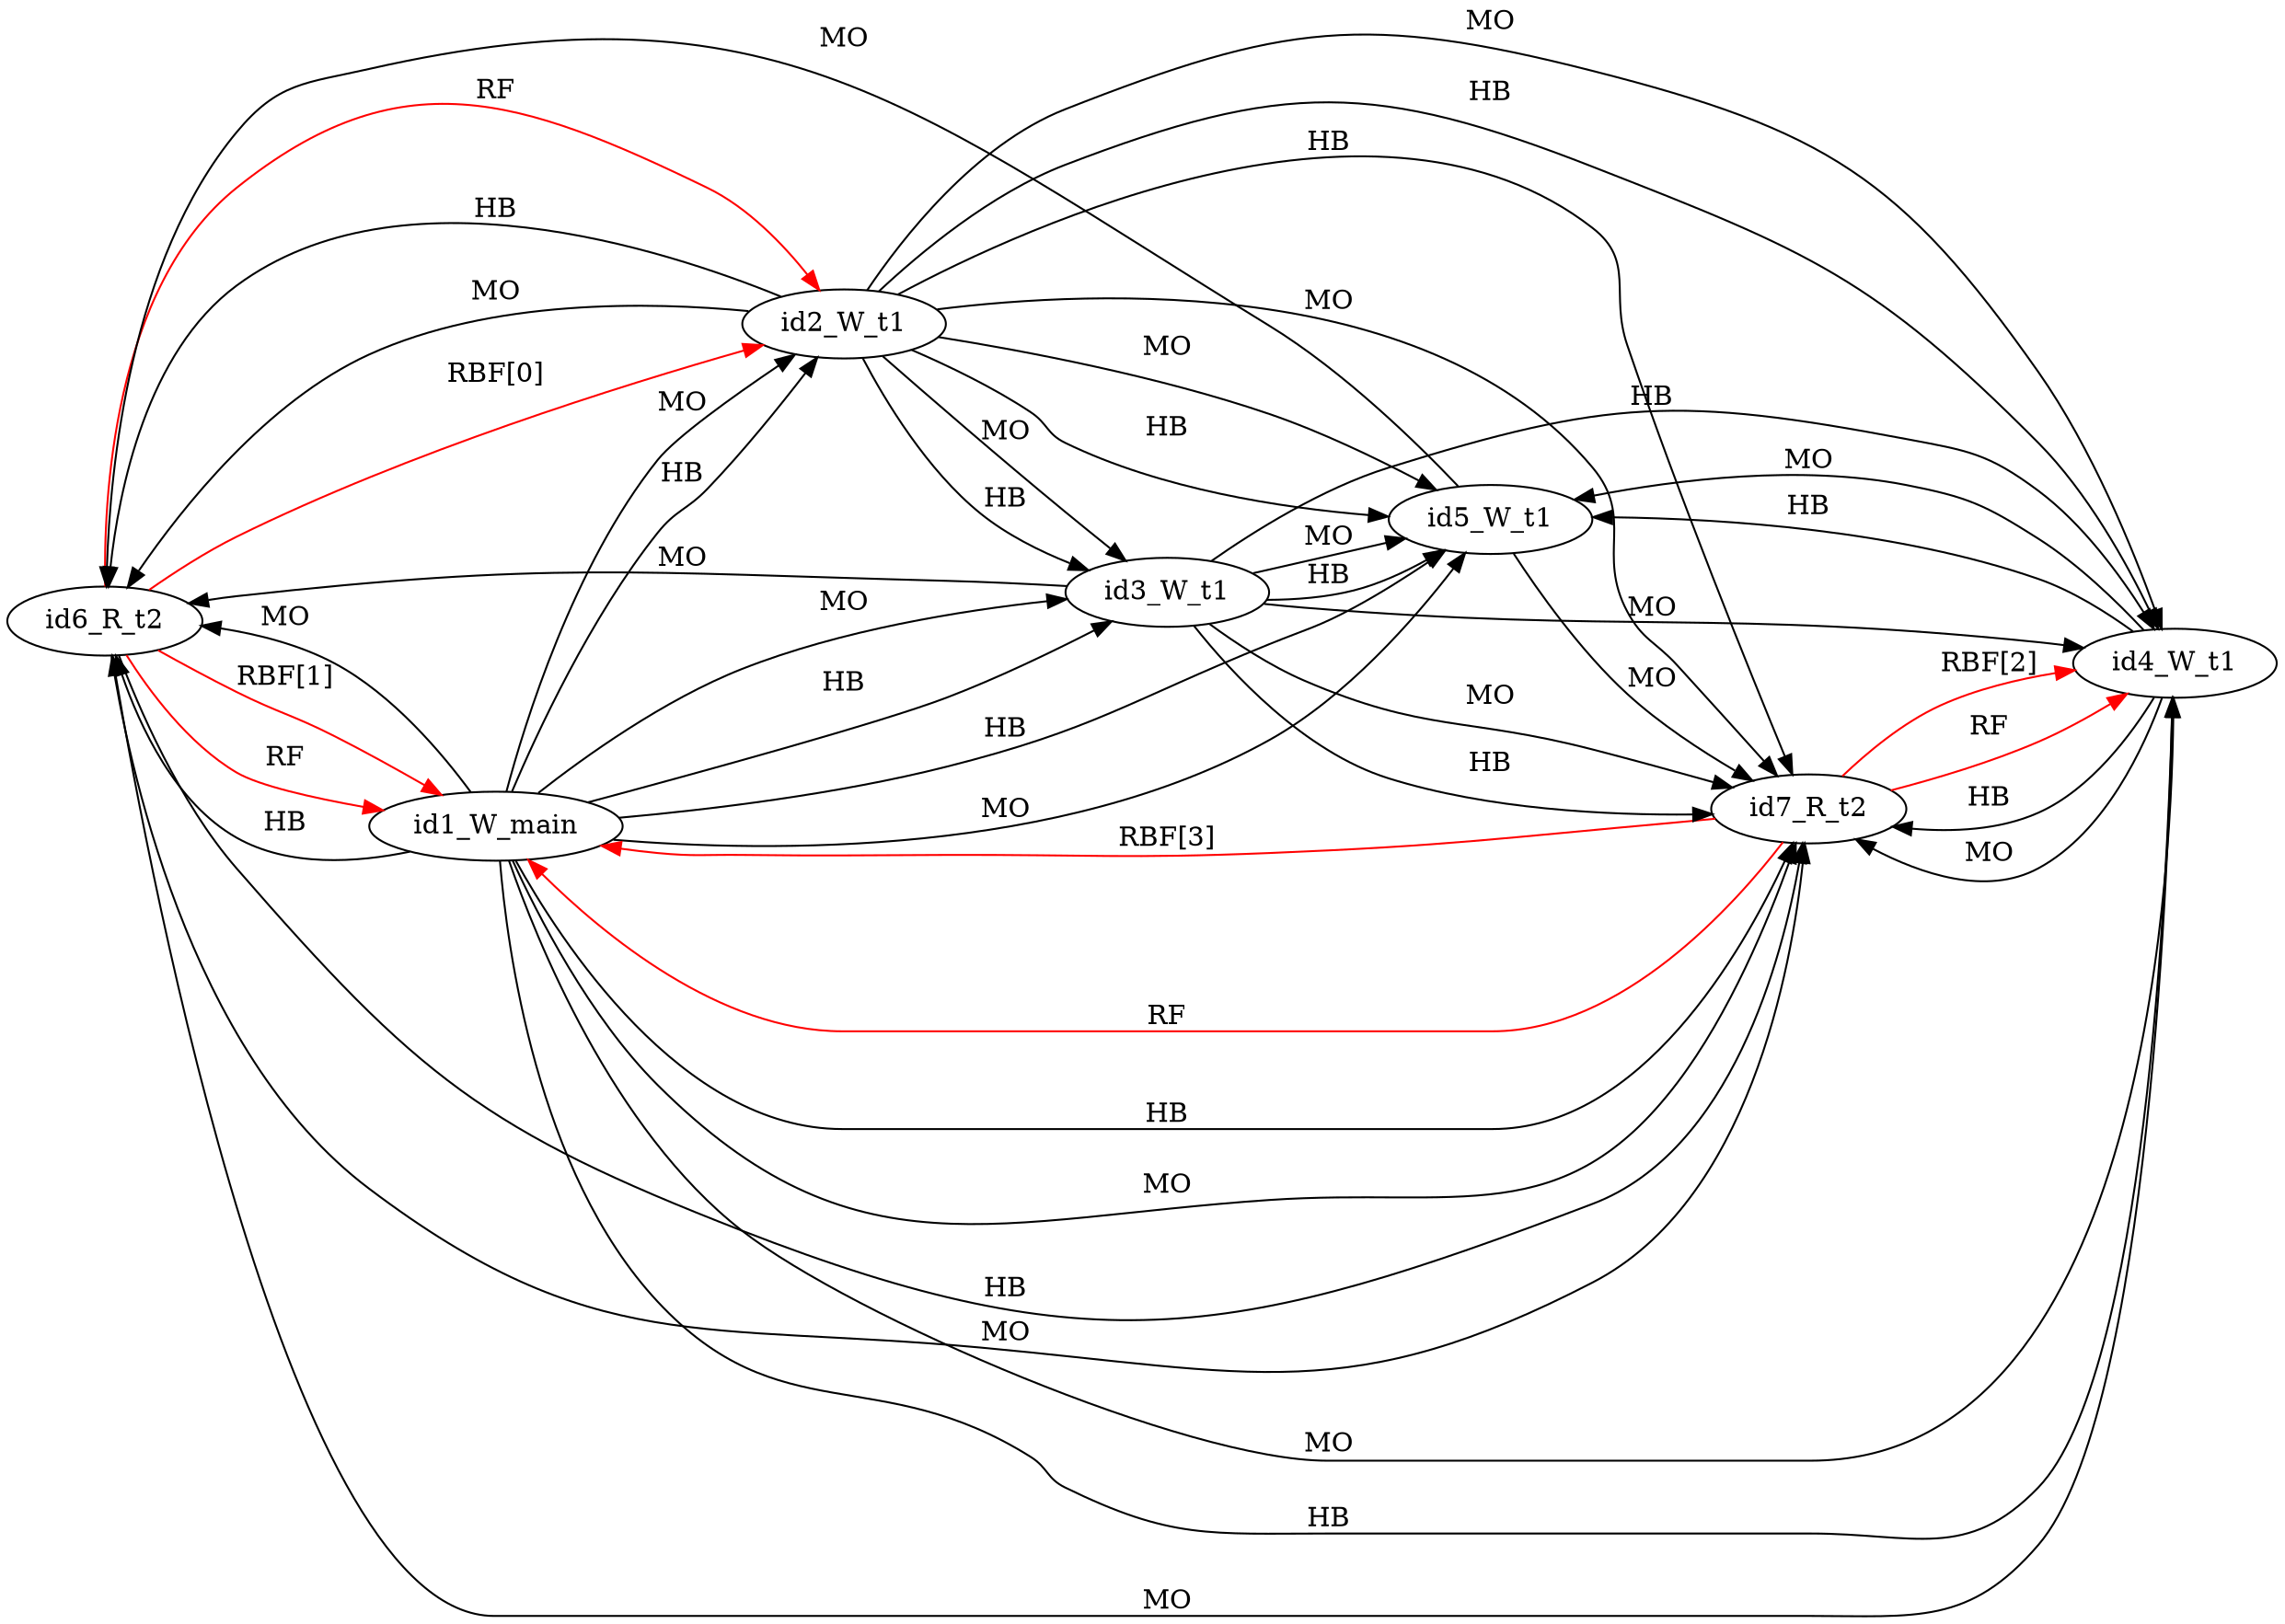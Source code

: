 digraph memory_model {
rankdir=LR;
id6_R_t2 -> id1_W_main [label = "RBF[1]", color="red"];
id6_R_t2 -> id2_W_t1 [label = "RBF[0]", color="red"];
id7_R_t2 -> id1_W_main [label = "RBF[3]", color="red"];
id7_R_t2 -> id4_W_t1 [label = "RBF[2]", color="red"];
id6_R_t2 -> id1_W_main [label = "RF", color="red"];
id6_R_t2 -> id2_W_t1 [label = "RF", color="red"];
id7_R_t2 -> id1_W_main [label = "RF", color="red"];
id7_R_t2 -> id4_W_t1 [label = "RF", color="red"];
id2_W_t1 -> id3_W_t1 [label = "HB", color="black"];
id2_W_t1 -> id4_W_t1 [label = "HB", color="black"];
id2_W_t1 -> id5_W_t1 [label = "HB", color="black"];
id3_W_t1 -> id4_W_t1 [label = "HB", color="black"];
id3_W_t1 -> id5_W_t1 [label = "HB", color="black"];
id4_W_t1 -> id5_W_t1 [label = "HB", color="black"];
id6_R_t2 -> id7_R_t2 [label = "HB", color="black"];
id1_W_main -> id2_W_t1 [label = "HB", color="black"];
id1_W_main -> id3_W_t1 [label = "HB", color="black"];
id1_W_main -> id4_W_t1 [label = "HB", color="black"];
id1_W_main -> id5_W_t1 [label = "HB", color="black"];
id1_W_main -> id6_R_t2 [label = "HB", color="black"];
id1_W_main -> id7_R_t2 [label = "HB", color="black"];
id2_W_t1 -> id6_R_t2 [label = "HB", color="black"];
id2_W_t1 -> id7_R_t2 [label = "HB", color="black"];
id3_W_t1 -> id7_R_t2 [label = "HB", color="black"];
id4_W_t1 -> id7_R_t2 [label = "HB", color="black"];
id2_W_t1 -> id3_W_t1 [label = "MO", color="black"];
id2_W_t1 -> id4_W_t1 [label = "MO", color="black"];
id2_W_t1 -> id5_W_t1 [label = "MO", color="black"];
id3_W_t1 -> id4_W_t1 [label = "MO", color="black"];
id3_W_t1 -> id5_W_t1 [label = "MO", color="black"];
id4_W_t1 -> id5_W_t1 [label = "MO", color="black"];
id6_R_t2 -> id7_R_t2 [label = "MO", color="black"];
id1_W_main -> id2_W_t1 [label = "MO", color="black"];
id1_W_main -> id3_W_t1 [label = "MO", color="black"];
id1_W_main -> id4_W_t1 [label = "MO", color="black"];
id1_W_main -> id5_W_t1 [label = "MO", color="black"];
id1_W_main -> id6_R_t2 [label = "MO", color="black"];
id1_W_main -> id7_R_t2 [label = "MO", color="black"];
id2_W_t1 -> id6_R_t2 [label = "MO", color="black"];
id2_W_t1 -> id7_R_t2 [label = "MO", color="black"];
id3_W_t1 -> id6_R_t2 [label = "MO", color="black"];
id3_W_t1 -> id7_R_t2 [label = "MO", color="black"];
id4_W_t1 -> id6_R_t2 [label = "MO", color="black"];
id4_W_t1 -> id7_R_t2 [label = "MO", color="black"];
id5_W_t1 -> id6_R_t2 [label = "MO", color="black"];
id5_W_t1 -> id7_R_t2 [label = "MO", color="black"];
}